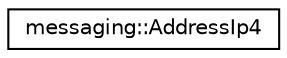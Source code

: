 digraph "Graphical Class Hierarchy"
{
 // LATEX_PDF_SIZE
  edge [fontname="Helvetica",fontsize="10",labelfontname="Helvetica",labelfontsize="10"];
  node [fontname="Helvetica",fontsize="10",shape=record];
  rankdir="LR";
  Node0 [label="messaging::AddressIp4",height=0.2,width=0.4,color="black", fillcolor="white", style="filled",URL="$classmessaging_1_1_address_ip4.html",tooltip=" "];
}
